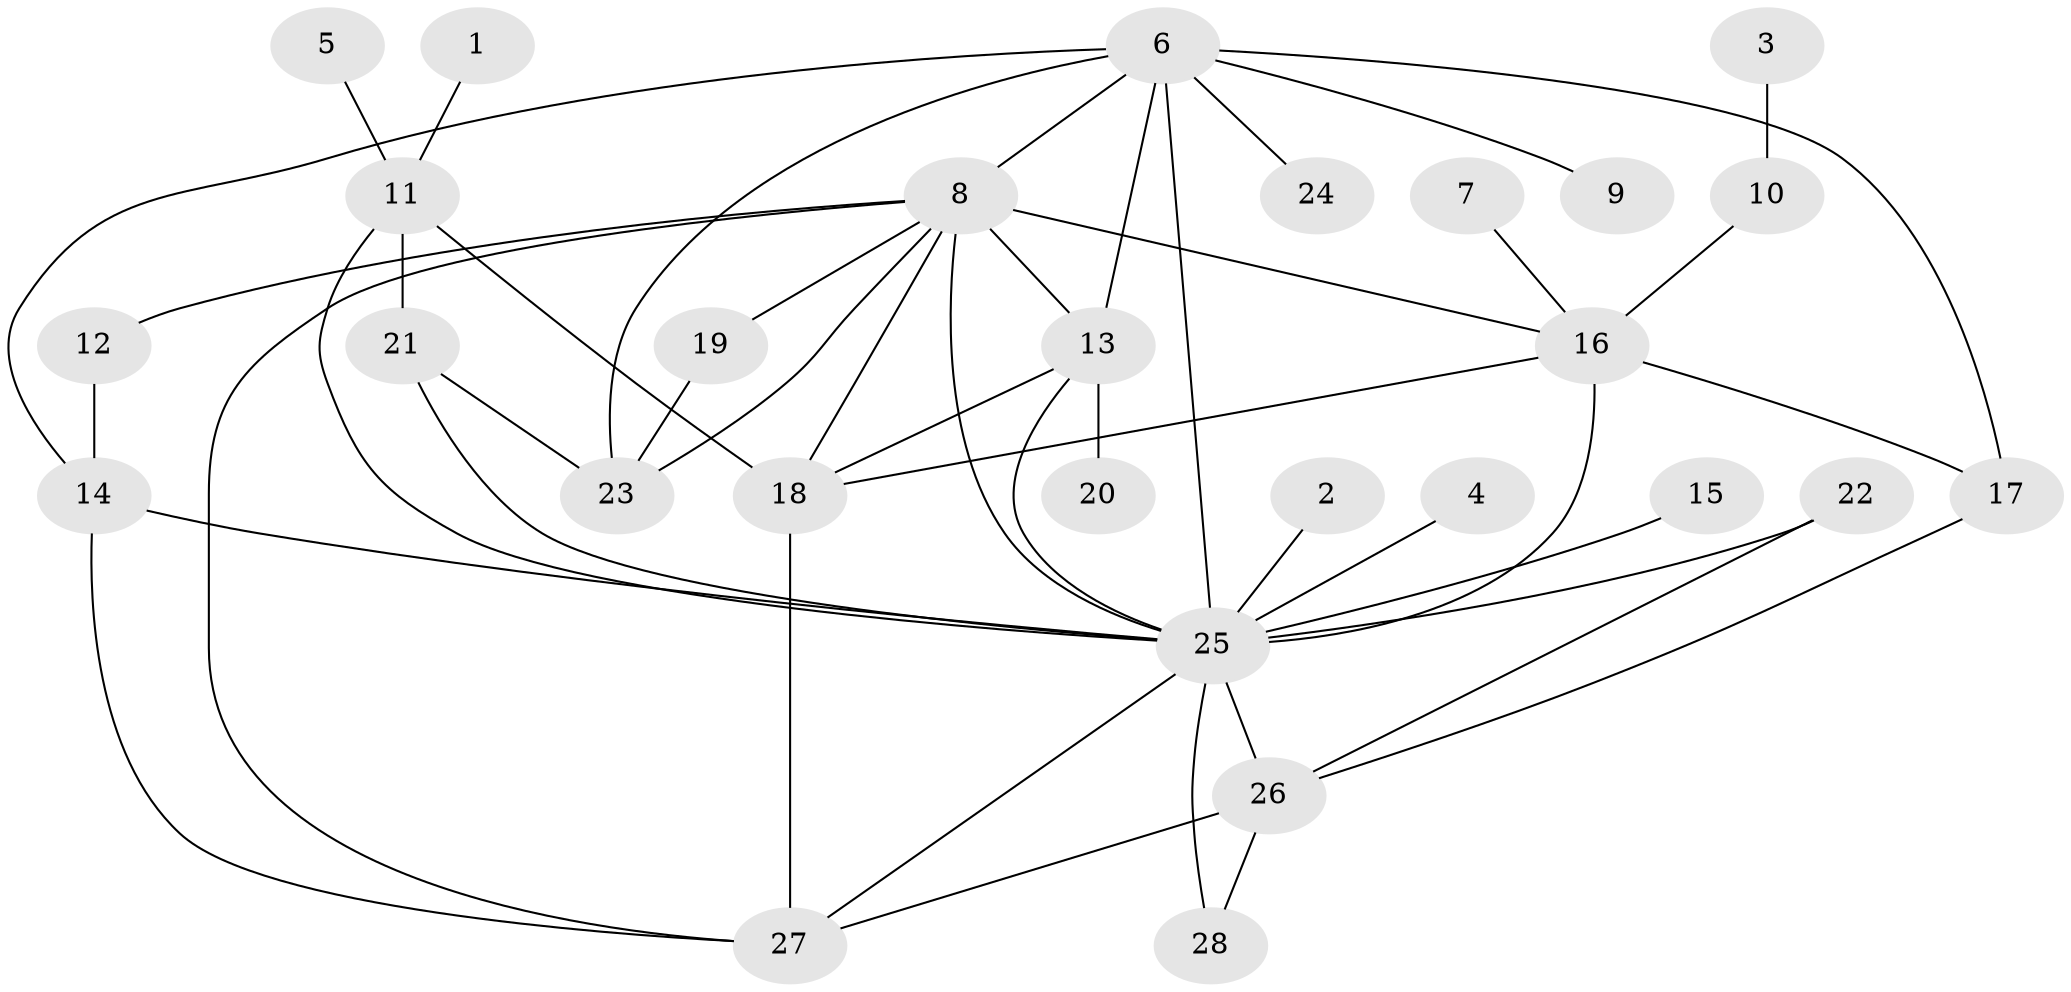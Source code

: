 // original degree distribution, {21: 0.015151515151515152, 6: 0.06060606060606061, 10: 0.015151515151515152, 4: 0.13636363636363635, 7: 0.015151515151515152, 1: 0.4090909090909091, 3: 0.09090909090909091, 2: 0.22727272727272727, 8: 0.015151515151515152, 5: 0.015151515151515152}
// Generated by graph-tools (version 1.1) at 2025/36/03/04/25 23:36:54]
// undirected, 28 vertices, 48 edges
graph export_dot {
  node [color=gray90,style=filled];
  1;
  2;
  3;
  4;
  5;
  6;
  7;
  8;
  9;
  10;
  11;
  12;
  13;
  14;
  15;
  16;
  17;
  18;
  19;
  20;
  21;
  22;
  23;
  24;
  25;
  26;
  27;
  28;
  1 -- 11 [weight=1.0];
  2 -- 25 [weight=1.0];
  3 -- 10 [weight=1.0];
  4 -- 25 [weight=1.0];
  5 -- 11 [weight=1.0];
  6 -- 8 [weight=1.0];
  6 -- 9 [weight=1.0];
  6 -- 13 [weight=1.0];
  6 -- 14 [weight=1.0];
  6 -- 17 [weight=1.0];
  6 -- 23 [weight=1.0];
  6 -- 24 [weight=1.0];
  6 -- 25 [weight=1.0];
  7 -- 16 [weight=1.0];
  8 -- 12 [weight=1.0];
  8 -- 13 [weight=1.0];
  8 -- 16 [weight=1.0];
  8 -- 18 [weight=1.0];
  8 -- 19 [weight=1.0];
  8 -- 23 [weight=1.0];
  8 -- 25 [weight=2.0];
  8 -- 27 [weight=1.0];
  10 -- 16 [weight=2.0];
  11 -- 18 [weight=1.0];
  11 -- 21 [weight=1.0];
  11 -- 25 [weight=1.0];
  12 -- 14 [weight=1.0];
  13 -- 18 [weight=1.0];
  13 -- 20 [weight=1.0];
  13 -- 25 [weight=1.0];
  14 -- 25 [weight=1.0];
  14 -- 27 [weight=1.0];
  15 -- 25 [weight=1.0];
  16 -- 17 [weight=1.0];
  16 -- 18 [weight=1.0];
  16 -- 25 [weight=1.0];
  17 -- 26 [weight=1.0];
  18 -- 27 [weight=1.0];
  19 -- 23 [weight=1.0];
  21 -- 23 [weight=1.0];
  21 -- 25 [weight=1.0];
  22 -- 25 [weight=2.0];
  22 -- 26 [weight=1.0];
  25 -- 26 [weight=2.0];
  25 -- 27 [weight=1.0];
  25 -- 28 [weight=1.0];
  26 -- 27 [weight=1.0];
  26 -- 28 [weight=1.0];
}
